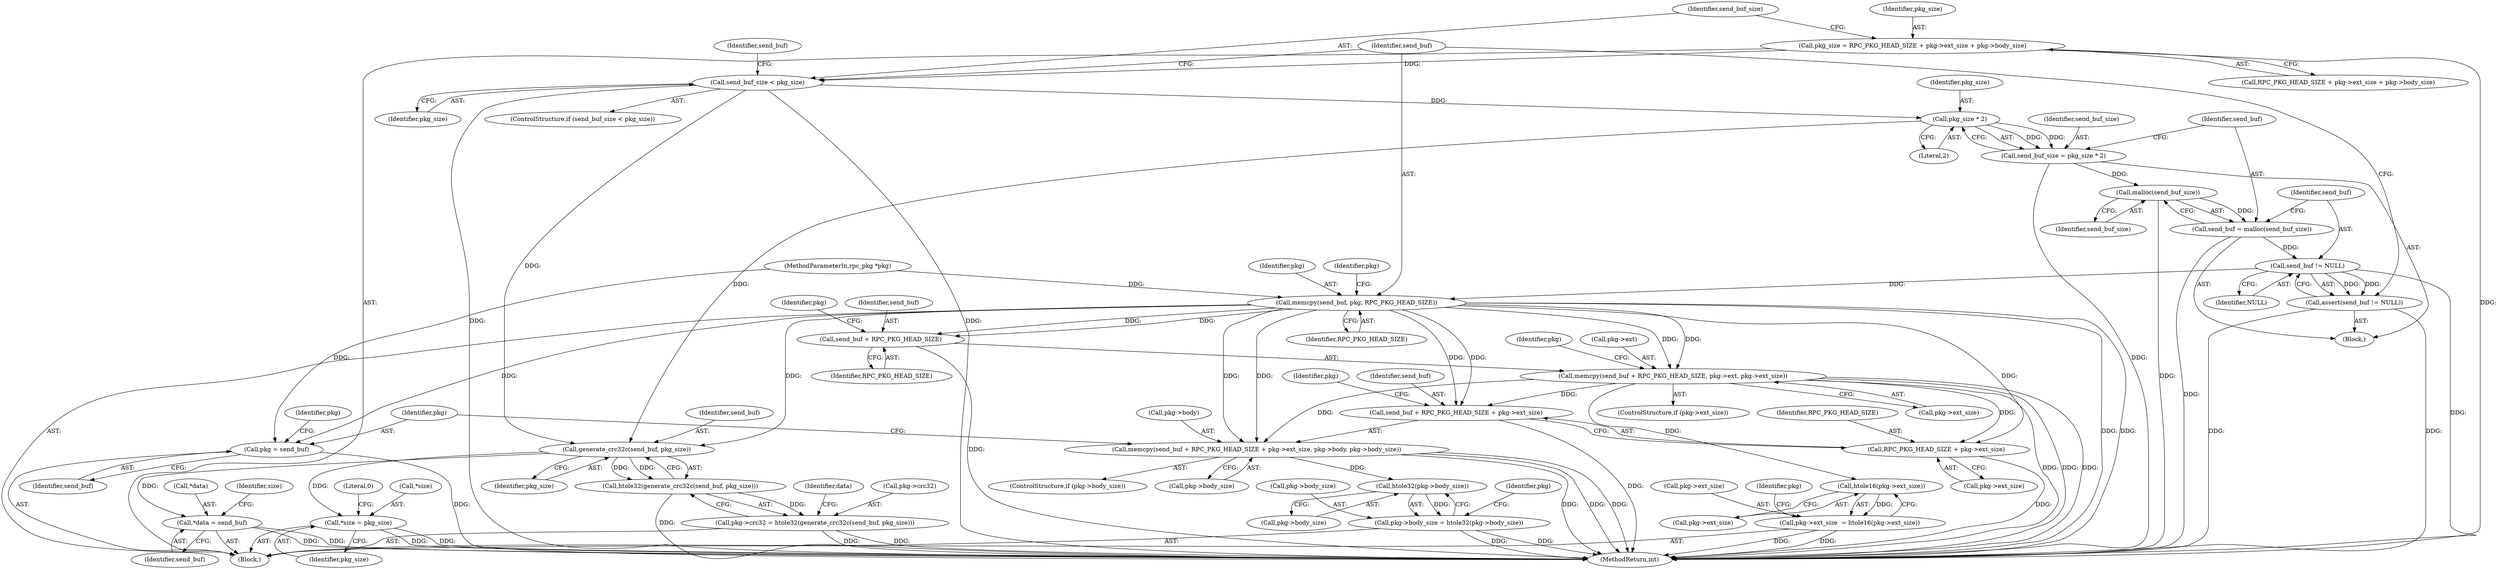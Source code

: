 digraph "1_viabtc_exchange_server_4a7c27bfe98f409623d4d857894d017ff0672cc9#diff-515c81af848352583bff286d6224875f_1@integer" {
"1000108" [label="(Call,pkg_size = RPC_PKG_HEAD_SIZE + pkg->ext_size + pkg->body_size)"];
"1000120" [label="(Call,send_buf_size < pkg_size)"];
"1000130" [label="(Call,pkg_size * 2)"];
"1000128" [label="(Call,send_buf_size = pkg_size * 2)"];
"1000135" [label="(Call,malloc(send_buf_size))"];
"1000133" [label="(Call,send_buf = malloc(send_buf_size))"];
"1000138" [label="(Call,send_buf != NULL)"];
"1000137" [label="(Call,assert(send_buf != NULL))"];
"1000141" [label="(Call,memcpy(send_buf, pkg, RPC_PKG_HEAD_SIZE))"];
"1000149" [label="(Call,memcpy(send_buf + RPC_PKG_HEAD_SIZE, pkg->ext, pkg->ext_size))"];
"1000163" [label="(Call,memcpy(send_buf + RPC_PKG_HEAD_SIZE + pkg->ext_size, pkg->body, pkg->body_size))"];
"1000230" [label="(Call,htole32(pkg->body_size))"];
"1000226" [label="(Call,pkg->body_size = htole32(pkg->body_size))"];
"1000164" [label="(Call,send_buf + RPC_PKG_HEAD_SIZE + pkg->ext_size)"];
"1000166" [label="(Call,RPC_PKG_HEAD_SIZE + pkg->ext_size)"];
"1000238" [label="(Call,htole16(pkg->ext_size))"];
"1000234" [label="(Call,pkg->ext_size  = htole16(pkg->ext_size))"];
"1000150" [label="(Call,send_buf + RPC_PKG_HEAD_SIZE)"];
"1000177" [label="(Call,pkg = send_buf)"];
"1000252" [label="(Call,generate_crc32c(send_buf, pkg_size))"];
"1000251" [label="(Call,htole32(generate_crc32c(send_buf, pkg_size)))"];
"1000247" [label="(Call,pkg->crc32 = htole32(generate_crc32c(send_buf, pkg_size)))"];
"1000255" [label="(Call,*data = send_buf)"];
"1000259" [label="(Call,*size = pkg_size)"];
"1000227" [label="(Call,pkg->body_size)"];
"1000133" [label="(Call,send_buf = malloc(send_buf_size))"];
"1000143" [label="(Identifier,pkg)"];
"1000255" [label="(Call,*data = send_buf)"];
"1000161" [label="(Identifier,pkg)"];
"1000258" [label="(Identifier,send_buf)"];
"1000177" [label="(Call,pkg = send_buf)"];
"1000226" [label="(Call,pkg->body_size = htole32(pkg->body_size))"];
"1000156" [label="(Call,pkg->ext_size)"];
"1000239" [label="(Call,pkg->ext_size)"];
"1000254" [label="(Identifier,pkg_size)"];
"1000265" [label="(MethodReturn,int)"];
"1000128" [label="(Call,send_buf_size = pkg_size * 2)"];
"1000137" [label="(Call,assert(send_buf != NULL))"];
"1000168" [label="(Call,pkg->ext_size)"];
"1000150" [label="(Call,send_buf + RPC_PKG_HEAD_SIZE)"];
"1000141" [label="(Call,memcpy(send_buf, pkg, RPC_PKG_HEAD_SIZE))"];
"1000134" [label="(Identifier,send_buf)"];
"1000252" [label="(Call,generate_crc32c(send_buf, pkg_size))"];
"1000123" [label="(Block,)"];
"1000264" [label="(Literal,0)"];
"1000125" [label="(Identifier,send_buf)"];
"1000166" [label="(Call,RPC_PKG_HEAD_SIZE + pkg->ext_size)"];
"1000152" [label="(Identifier,RPC_PKG_HEAD_SIZE)"];
"1000253" [label="(Identifier,send_buf)"];
"1000247" [label="(Call,pkg->crc32 = htole32(generate_crc32c(send_buf, pkg_size)))"];
"1000119" [label="(ControlStructure,if (send_buf_size < pkg_size))"];
"1000164" [label="(Call,send_buf + RPC_PKG_HEAD_SIZE + pkg->ext_size)"];
"1000174" [label="(Call,pkg->body_size)"];
"1000159" [label="(ControlStructure,if (pkg->body_size))"];
"1000230" [label="(Call,htole32(pkg->body_size))"];
"1000120" [label="(Call,send_buf_size < pkg_size)"];
"1000142" [label="(Identifier,send_buf)"];
"1000110" [label="(Call,RPC_PKG_HEAD_SIZE + pkg->ext_size + pkg->body_size)"];
"1000140" [label="(Identifier,NULL)"];
"1000182" [label="(Identifier,pkg)"];
"1000251" [label="(Call,htole32(generate_crc32c(send_buf, pkg_size)))"];
"1000129" [label="(Identifier,send_buf_size)"];
"1000145" [label="(ControlStructure,if (pkg->ext_size))"];
"1000171" [label="(Call,pkg->body)"];
"1000138" [label="(Call,send_buf != NULL)"];
"1000234" [label="(Call,pkg->ext_size  = htole16(pkg->ext_size))"];
"1000108" [label="(Call,pkg_size = RPC_PKG_HEAD_SIZE + pkg->ext_size + pkg->body_size)"];
"1000256" [label="(Call,*data)"];
"1000178" [label="(Identifier,pkg)"];
"1000130" [label="(Call,pkg_size * 2)"];
"1000144" [label="(Identifier,RPC_PKG_HEAD_SIZE)"];
"1000248" [label="(Call,pkg->crc32)"];
"1000259" [label="(Call,*size = pkg_size)"];
"1000236" [label="(Identifier,pkg)"];
"1000244" [label="(Identifier,pkg)"];
"1000135" [label="(Call,malloc(send_buf_size))"];
"1000261" [label="(Identifier,size)"];
"1000121" [label="(Identifier,send_buf_size)"];
"1000235" [label="(Call,pkg->ext_size)"];
"1000101" [label="(MethodParameterIn,rpc_pkg *pkg)"];
"1000139" [label="(Identifier,send_buf)"];
"1000231" [label="(Call,pkg->body_size)"];
"1000260" [label="(Call,*size)"];
"1000149" [label="(Call,memcpy(send_buf + RPC_PKG_HEAD_SIZE, pkg->ext, pkg->ext_size))"];
"1000163" [label="(Call,memcpy(send_buf + RPC_PKG_HEAD_SIZE + pkg->ext_size, pkg->body, pkg->body_size))"];
"1000153" [label="(Call,pkg->ext)"];
"1000238" [label="(Call,htole16(pkg->ext_size))"];
"1000109" [label="(Identifier,pkg_size)"];
"1000132" [label="(Literal,2)"];
"1000154" [label="(Identifier,pkg)"];
"1000122" [label="(Identifier,pkg_size)"];
"1000172" [label="(Identifier,pkg)"];
"1000147" [label="(Identifier,pkg)"];
"1000179" [label="(Identifier,send_buf)"];
"1000262" [label="(Identifier,pkg_size)"];
"1000131" [label="(Identifier,pkg_size)"];
"1000167" [label="(Identifier,RPC_PKG_HEAD_SIZE)"];
"1000104" [label="(Block,)"];
"1000151" [label="(Identifier,send_buf)"];
"1000257" [label="(Identifier,data)"];
"1000165" [label="(Identifier,send_buf)"];
"1000136" [label="(Identifier,send_buf_size)"];
"1000108" -> "1000104"  [label="AST: "];
"1000108" -> "1000110"  [label="CFG: "];
"1000109" -> "1000108"  [label="AST: "];
"1000110" -> "1000108"  [label="AST: "];
"1000121" -> "1000108"  [label="CFG: "];
"1000108" -> "1000265"  [label="DDG: "];
"1000108" -> "1000120"  [label="DDG: "];
"1000120" -> "1000119"  [label="AST: "];
"1000120" -> "1000122"  [label="CFG: "];
"1000121" -> "1000120"  [label="AST: "];
"1000122" -> "1000120"  [label="AST: "];
"1000125" -> "1000120"  [label="CFG: "];
"1000142" -> "1000120"  [label="CFG: "];
"1000120" -> "1000265"  [label="DDG: "];
"1000120" -> "1000265"  [label="DDG: "];
"1000120" -> "1000130"  [label="DDG: "];
"1000120" -> "1000252"  [label="DDG: "];
"1000130" -> "1000128"  [label="AST: "];
"1000130" -> "1000132"  [label="CFG: "];
"1000131" -> "1000130"  [label="AST: "];
"1000132" -> "1000130"  [label="AST: "];
"1000128" -> "1000130"  [label="CFG: "];
"1000130" -> "1000128"  [label="DDG: "];
"1000130" -> "1000128"  [label="DDG: "];
"1000130" -> "1000252"  [label="DDG: "];
"1000128" -> "1000123"  [label="AST: "];
"1000129" -> "1000128"  [label="AST: "];
"1000134" -> "1000128"  [label="CFG: "];
"1000128" -> "1000265"  [label="DDG: "];
"1000128" -> "1000135"  [label="DDG: "];
"1000135" -> "1000133"  [label="AST: "];
"1000135" -> "1000136"  [label="CFG: "];
"1000136" -> "1000135"  [label="AST: "];
"1000133" -> "1000135"  [label="CFG: "];
"1000135" -> "1000265"  [label="DDG: "];
"1000135" -> "1000133"  [label="DDG: "];
"1000133" -> "1000123"  [label="AST: "];
"1000134" -> "1000133"  [label="AST: "];
"1000139" -> "1000133"  [label="CFG: "];
"1000133" -> "1000265"  [label="DDG: "];
"1000133" -> "1000138"  [label="DDG: "];
"1000138" -> "1000137"  [label="AST: "];
"1000138" -> "1000140"  [label="CFG: "];
"1000139" -> "1000138"  [label="AST: "];
"1000140" -> "1000138"  [label="AST: "];
"1000137" -> "1000138"  [label="CFG: "];
"1000138" -> "1000265"  [label="DDG: "];
"1000138" -> "1000137"  [label="DDG: "];
"1000138" -> "1000137"  [label="DDG: "];
"1000138" -> "1000141"  [label="DDG: "];
"1000137" -> "1000123"  [label="AST: "];
"1000142" -> "1000137"  [label="CFG: "];
"1000137" -> "1000265"  [label="DDG: "];
"1000137" -> "1000265"  [label="DDG: "];
"1000141" -> "1000104"  [label="AST: "];
"1000141" -> "1000144"  [label="CFG: "];
"1000142" -> "1000141"  [label="AST: "];
"1000143" -> "1000141"  [label="AST: "];
"1000144" -> "1000141"  [label="AST: "];
"1000147" -> "1000141"  [label="CFG: "];
"1000141" -> "1000265"  [label="DDG: "];
"1000141" -> "1000265"  [label="DDG: "];
"1000101" -> "1000141"  [label="DDG: "];
"1000141" -> "1000149"  [label="DDG: "];
"1000141" -> "1000149"  [label="DDG: "];
"1000141" -> "1000150"  [label="DDG: "];
"1000141" -> "1000150"  [label="DDG: "];
"1000141" -> "1000163"  [label="DDG: "];
"1000141" -> "1000163"  [label="DDG: "];
"1000141" -> "1000164"  [label="DDG: "];
"1000141" -> "1000164"  [label="DDG: "];
"1000141" -> "1000166"  [label="DDG: "];
"1000141" -> "1000177"  [label="DDG: "];
"1000141" -> "1000252"  [label="DDG: "];
"1000149" -> "1000145"  [label="AST: "];
"1000149" -> "1000156"  [label="CFG: "];
"1000150" -> "1000149"  [label="AST: "];
"1000153" -> "1000149"  [label="AST: "];
"1000156" -> "1000149"  [label="AST: "];
"1000161" -> "1000149"  [label="CFG: "];
"1000149" -> "1000265"  [label="DDG: "];
"1000149" -> "1000265"  [label="DDG: "];
"1000149" -> "1000265"  [label="DDG: "];
"1000149" -> "1000163"  [label="DDG: "];
"1000149" -> "1000164"  [label="DDG: "];
"1000149" -> "1000166"  [label="DDG: "];
"1000149" -> "1000238"  [label="DDG: "];
"1000163" -> "1000159"  [label="AST: "];
"1000163" -> "1000174"  [label="CFG: "];
"1000164" -> "1000163"  [label="AST: "];
"1000171" -> "1000163"  [label="AST: "];
"1000174" -> "1000163"  [label="AST: "];
"1000178" -> "1000163"  [label="CFG: "];
"1000163" -> "1000265"  [label="DDG: "];
"1000163" -> "1000265"  [label="DDG: "];
"1000163" -> "1000265"  [label="DDG: "];
"1000163" -> "1000230"  [label="DDG: "];
"1000230" -> "1000226"  [label="AST: "];
"1000230" -> "1000231"  [label="CFG: "];
"1000231" -> "1000230"  [label="AST: "];
"1000226" -> "1000230"  [label="CFG: "];
"1000230" -> "1000226"  [label="DDG: "];
"1000226" -> "1000104"  [label="AST: "];
"1000227" -> "1000226"  [label="AST: "];
"1000236" -> "1000226"  [label="CFG: "];
"1000226" -> "1000265"  [label="DDG: "];
"1000226" -> "1000265"  [label="DDG: "];
"1000164" -> "1000166"  [label="CFG: "];
"1000165" -> "1000164"  [label="AST: "];
"1000166" -> "1000164"  [label="AST: "];
"1000172" -> "1000164"  [label="CFG: "];
"1000164" -> "1000265"  [label="DDG: "];
"1000166" -> "1000168"  [label="CFG: "];
"1000167" -> "1000166"  [label="AST: "];
"1000168" -> "1000166"  [label="AST: "];
"1000166" -> "1000265"  [label="DDG: "];
"1000238" -> "1000234"  [label="AST: "];
"1000238" -> "1000239"  [label="CFG: "];
"1000239" -> "1000238"  [label="AST: "];
"1000234" -> "1000238"  [label="CFG: "];
"1000238" -> "1000234"  [label="DDG: "];
"1000234" -> "1000104"  [label="AST: "];
"1000235" -> "1000234"  [label="AST: "];
"1000244" -> "1000234"  [label="CFG: "];
"1000234" -> "1000265"  [label="DDG: "];
"1000234" -> "1000265"  [label="DDG: "];
"1000150" -> "1000152"  [label="CFG: "];
"1000151" -> "1000150"  [label="AST: "];
"1000152" -> "1000150"  [label="AST: "];
"1000154" -> "1000150"  [label="CFG: "];
"1000150" -> "1000265"  [label="DDG: "];
"1000177" -> "1000104"  [label="AST: "];
"1000177" -> "1000179"  [label="CFG: "];
"1000178" -> "1000177"  [label="AST: "];
"1000179" -> "1000177"  [label="AST: "];
"1000182" -> "1000177"  [label="CFG: "];
"1000177" -> "1000265"  [label="DDG: "];
"1000101" -> "1000177"  [label="DDG: "];
"1000252" -> "1000251"  [label="AST: "];
"1000252" -> "1000254"  [label="CFG: "];
"1000253" -> "1000252"  [label="AST: "];
"1000254" -> "1000252"  [label="AST: "];
"1000251" -> "1000252"  [label="CFG: "];
"1000252" -> "1000251"  [label="DDG: "];
"1000252" -> "1000251"  [label="DDG: "];
"1000252" -> "1000255"  [label="DDG: "];
"1000252" -> "1000259"  [label="DDG: "];
"1000251" -> "1000247"  [label="AST: "];
"1000247" -> "1000251"  [label="CFG: "];
"1000251" -> "1000265"  [label="DDG: "];
"1000251" -> "1000247"  [label="DDG: "];
"1000247" -> "1000104"  [label="AST: "];
"1000248" -> "1000247"  [label="AST: "];
"1000257" -> "1000247"  [label="CFG: "];
"1000247" -> "1000265"  [label="DDG: "];
"1000247" -> "1000265"  [label="DDG: "];
"1000255" -> "1000104"  [label="AST: "];
"1000255" -> "1000258"  [label="CFG: "];
"1000256" -> "1000255"  [label="AST: "];
"1000258" -> "1000255"  [label="AST: "];
"1000261" -> "1000255"  [label="CFG: "];
"1000255" -> "1000265"  [label="DDG: "];
"1000255" -> "1000265"  [label="DDG: "];
"1000259" -> "1000104"  [label="AST: "];
"1000259" -> "1000262"  [label="CFG: "];
"1000260" -> "1000259"  [label="AST: "];
"1000262" -> "1000259"  [label="AST: "];
"1000264" -> "1000259"  [label="CFG: "];
"1000259" -> "1000265"  [label="DDG: "];
"1000259" -> "1000265"  [label="DDG: "];
}
